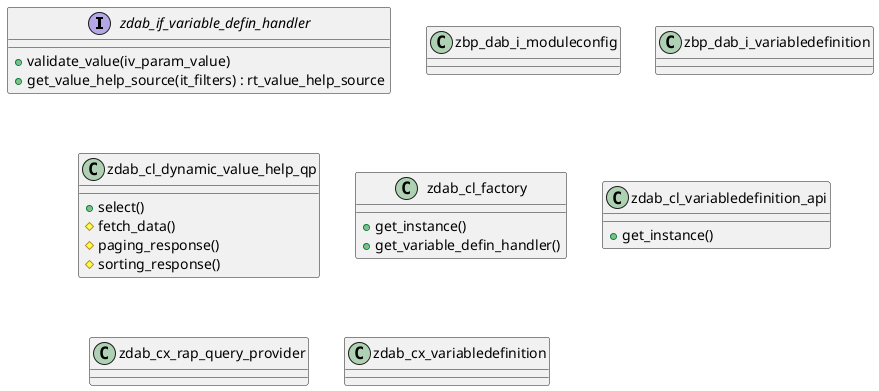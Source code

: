 @startuml Class Diagramm

' Variable Definition Handler Interface
interface zdab_if_variable_defin_handler {
    +validate_value(iv_param_value)
    +get_value_help_source(it_filters) : rt_value_help_source
}

class zbp_dab_i_moduleconfig

class zbp_dab_i_variabledefinition

class zdab_cl_dynamic_value_help_qp {
    +select()
    #fetch_data()
    #paging_response()
    #sorting_response()
}

class zdab_cl_factory {
    +get_instance()
    +get_variable_defin_handler()
}

class zdab_cl_variabledefinition_api {
    +get_instance()
}

class zdab_cx_rap_query_provider
class zdab_cx_variabledefinition

@endumlƒ